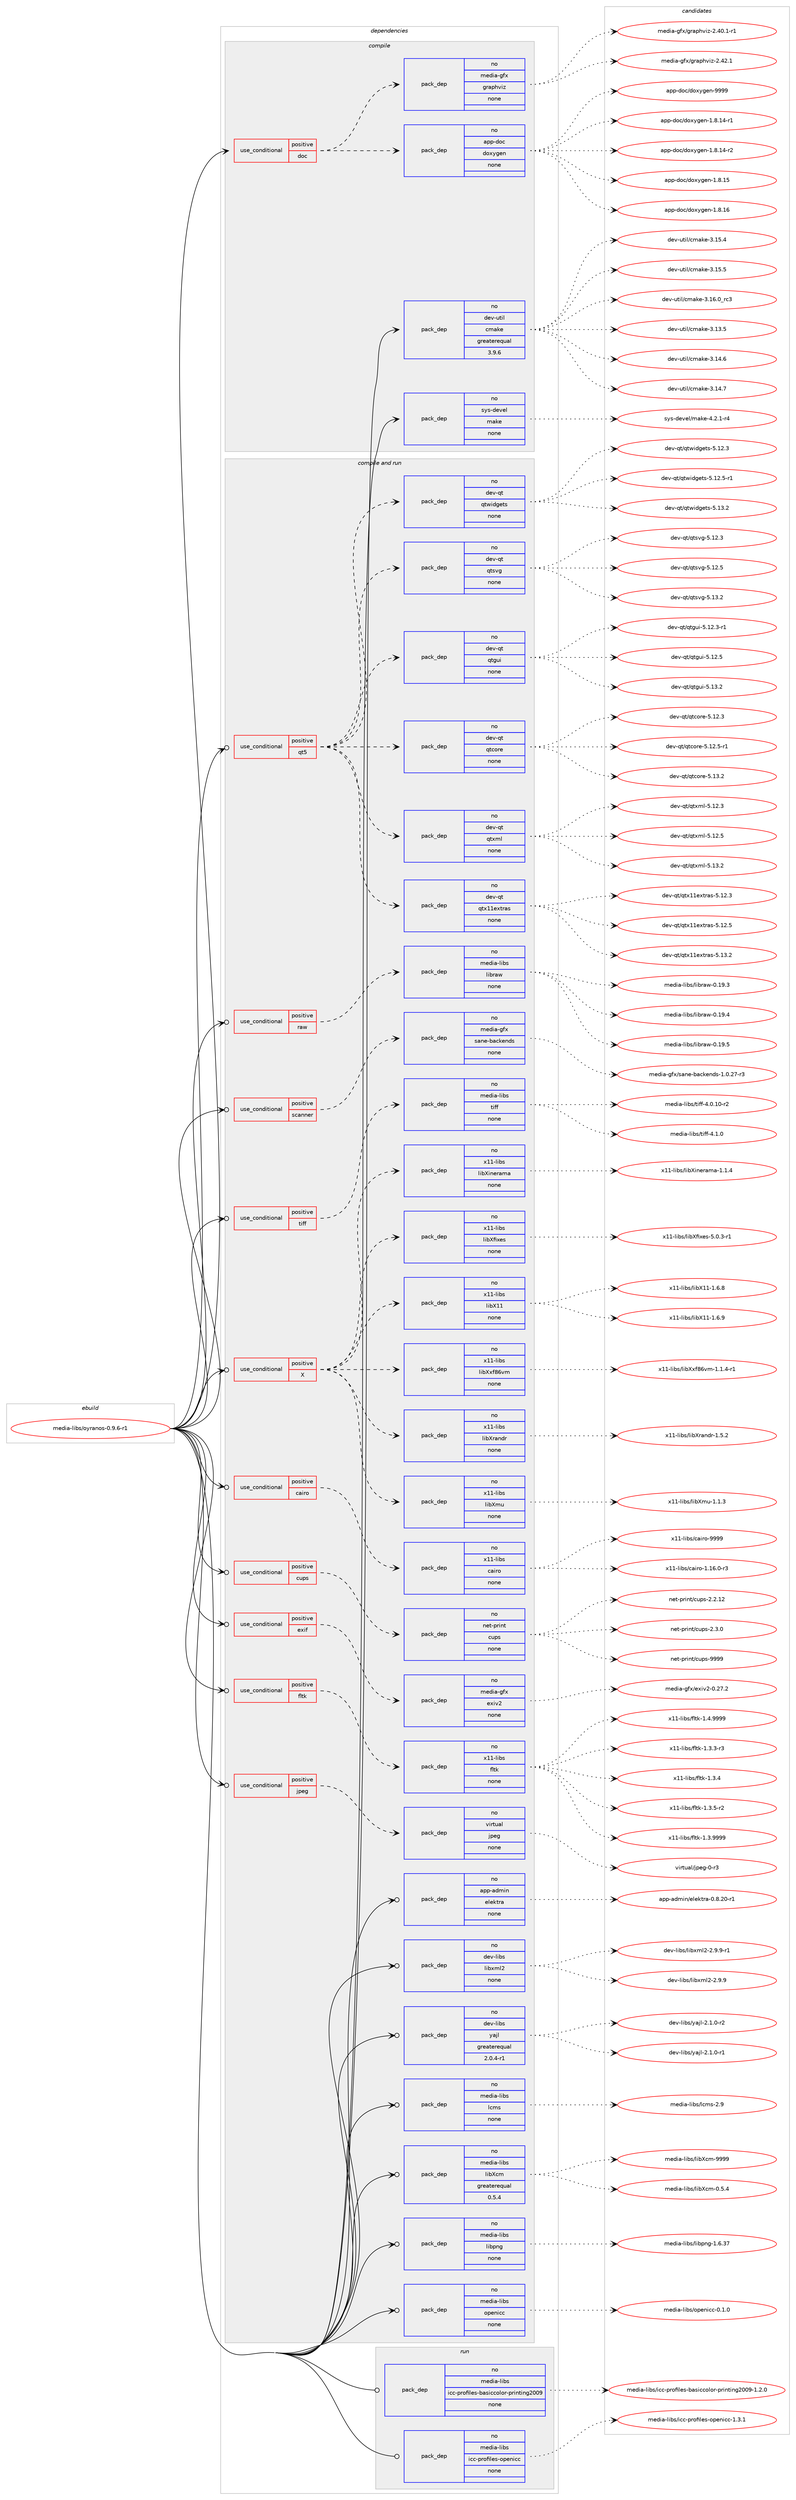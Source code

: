 digraph prolog {

# *************
# Graph options
# *************

newrank=true;
concentrate=true;
compound=true;
graph [rankdir=LR,fontname=Helvetica,fontsize=10,ranksep=1.5];#, ranksep=2.5, nodesep=0.2];
edge  [arrowhead=vee];
node  [fontname=Helvetica,fontsize=10];

# **********
# The ebuild
# **********

subgraph cluster_leftcol {
color=gray;
rank=same;
label=<<i>ebuild</i>>;
id [label="media-libs/oyranos-0.9.6-r1", color=red, width=4, href="../media-libs/oyranos-0.9.6-r1.svg"];
}

# ****************
# The dependencies
# ****************

subgraph cluster_midcol {
color=gray;
label=<<i>dependencies</i>>;
subgraph cluster_compile {
fillcolor="#eeeeee";
style=filled;
label=<<i>compile</i>>;
subgraph cond192557 {
dependency790979 [label=<<TABLE BORDER="0" CELLBORDER="1" CELLSPACING="0" CELLPADDING="4"><TR><TD ROWSPAN="3" CELLPADDING="10">use_conditional</TD></TR><TR><TD>positive</TD></TR><TR><TD>doc</TD></TR></TABLE>>, shape=none, color=red];
subgraph pack584606 {
dependency790980 [label=<<TABLE BORDER="0" CELLBORDER="1" CELLSPACING="0" CELLPADDING="4" WIDTH="220"><TR><TD ROWSPAN="6" CELLPADDING="30">pack_dep</TD></TR><TR><TD WIDTH="110">no</TD></TR><TR><TD>app-doc</TD></TR><TR><TD>doxygen</TD></TR><TR><TD>none</TD></TR><TR><TD></TD></TR></TABLE>>, shape=none, color=blue];
}
dependency790979:e -> dependency790980:w [weight=20,style="dashed",arrowhead="vee"];
subgraph pack584607 {
dependency790981 [label=<<TABLE BORDER="0" CELLBORDER="1" CELLSPACING="0" CELLPADDING="4" WIDTH="220"><TR><TD ROWSPAN="6" CELLPADDING="30">pack_dep</TD></TR><TR><TD WIDTH="110">no</TD></TR><TR><TD>media-gfx</TD></TR><TR><TD>graphviz</TD></TR><TR><TD>none</TD></TR><TR><TD></TD></TR></TABLE>>, shape=none, color=blue];
}
dependency790979:e -> dependency790981:w [weight=20,style="dashed",arrowhead="vee"];
}
id:e -> dependency790979:w [weight=20,style="solid",arrowhead="vee"];
subgraph pack584608 {
dependency790982 [label=<<TABLE BORDER="0" CELLBORDER="1" CELLSPACING="0" CELLPADDING="4" WIDTH="220"><TR><TD ROWSPAN="6" CELLPADDING="30">pack_dep</TD></TR><TR><TD WIDTH="110">no</TD></TR><TR><TD>dev-util</TD></TR><TR><TD>cmake</TD></TR><TR><TD>greaterequal</TD></TR><TR><TD>3.9.6</TD></TR></TABLE>>, shape=none, color=blue];
}
id:e -> dependency790982:w [weight=20,style="solid",arrowhead="vee"];
subgraph pack584609 {
dependency790983 [label=<<TABLE BORDER="0" CELLBORDER="1" CELLSPACING="0" CELLPADDING="4" WIDTH="220"><TR><TD ROWSPAN="6" CELLPADDING="30">pack_dep</TD></TR><TR><TD WIDTH="110">no</TD></TR><TR><TD>sys-devel</TD></TR><TR><TD>make</TD></TR><TR><TD>none</TD></TR><TR><TD></TD></TR></TABLE>>, shape=none, color=blue];
}
id:e -> dependency790983:w [weight=20,style="solid",arrowhead="vee"];
}
subgraph cluster_compileandrun {
fillcolor="#eeeeee";
style=filled;
label=<<i>compile and run</i>>;
subgraph cond192558 {
dependency790984 [label=<<TABLE BORDER="0" CELLBORDER="1" CELLSPACING="0" CELLPADDING="4"><TR><TD ROWSPAN="3" CELLPADDING="10">use_conditional</TD></TR><TR><TD>positive</TD></TR><TR><TD>X</TD></TR></TABLE>>, shape=none, color=red];
subgraph pack584610 {
dependency790985 [label=<<TABLE BORDER="0" CELLBORDER="1" CELLSPACING="0" CELLPADDING="4" WIDTH="220"><TR><TD ROWSPAN="6" CELLPADDING="30">pack_dep</TD></TR><TR><TD WIDTH="110">no</TD></TR><TR><TD>x11-libs</TD></TR><TR><TD>libX11</TD></TR><TR><TD>none</TD></TR><TR><TD></TD></TR></TABLE>>, shape=none, color=blue];
}
dependency790984:e -> dependency790985:w [weight=20,style="dashed",arrowhead="vee"];
subgraph pack584611 {
dependency790986 [label=<<TABLE BORDER="0" CELLBORDER="1" CELLSPACING="0" CELLPADDING="4" WIDTH="220"><TR><TD ROWSPAN="6" CELLPADDING="30">pack_dep</TD></TR><TR><TD WIDTH="110">no</TD></TR><TR><TD>x11-libs</TD></TR><TR><TD>libXfixes</TD></TR><TR><TD>none</TD></TR><TR><TD></TD></TR></TABLE>>, shape=none, color=blue];
}
dependency790984:e -> dependency790986:w [weight=20,style="dashed",arrowhead="vee"];
subgraph pack584612 {
dependency790987 [label=<<TABLE BORDER="0" CELLBORDER="1" CELLSPACING="0" CELLPADDING="4" WIDTH="220"><TR><TD ROWSPAN="6" CELLPADDING="30">pack_dep</TD></TR><TR><TD WIDTH="110">no</TD></TR><TR><TD>x11-libs</TD></TR><TR><TD>libXinerama</TD></TR><TR><TD>none</TD></TR><TR><TD></TD></TR></TABLE>>, shape=none, color=blue];
}
dependency790984:e -> dependency790987:w [weight=20,style="dashed",arrowhead="vee"];
subgraph pack584613 {
dependency790988 [label=<<TABLE BORDER="0" CELLBORDER="1" CELLSPACING="0" CELLPADDING="4" WIDTH="220"><TR><TD ROWSPAN="6" CELLPADDING="30">pack_dep</TD></TR><TR><TD WIDTH="110">no</TD></TR><TR><TD>x11-libs</TD></TR><TR><TD>libXmu</TD></TR><TR><TD>none</TD></TR><TR><TD></TD></TR></TABLE>>, shape=none, color=blue];
}
dependency790984:e -> dependency790988:w [weight=20,style="dashed",arrowhead="vee"];
subgraph pack584614 {
dependency790989 [label=<<TABLE BORDER="0" CELLBORDER="1" CELLSPACING="0" CELLPADDING="4" WIDTH="220"><TR><TD ROWSPAN="6" CELLPADDING="30">pack_dep</TD></TR><TR><TD WIDTH="110">no</TD></TR><TR><TD>x11-libs</TD></TR><TR><TD>libXrandr</TD></TR><TR><TD>none</TD></TR><TR><TD></TD></TR></TABLE>>, shape=none, color=blue];
}
dependency790984:e -> dependency790989:w [weight=20,style="dashed",arrowhead="vee"];
subgraph pack584615 {
dependency790990 [label=<<TABLE BORDER="0" CELLBORDER="1" CELLSPACING="0" CELLPADDING="4" WIDTH="220"><TR><TD ROWSPAN="6" CELLPADDING="30">pack_dep</TD></TR><TR><TD WIDTH="110">no</TD></TR><TR><TD>x11-libs</TD></TR><TR><TD>libXxf86vm</TD></TR><TR><TD>none</TD></TR><TR><TD></TD></TR></TABLE>>, shape=none, color=blue];
}
dependency790984:e -> dependency790990:w [weight=20,style="dashed",arrowhead="vee"];
}
id:e -> dependency790984:w [weight=20,style="solid",arrowhead="odotvee"];
subgraph cond192559 {
dependency790991 [label=<<TABLE BORDER="0" CELLBORDER="1" CELLSPACING="0" CELLPADDING="4"><TR><TD ROWSPAN="3" CELLPADDING="10">use_conditional</TD></TR><TR><TD>positive</TD></TR><TR><TD>cairo</TD></TR></TABLE>>, shape=none, color=red];
subgraph pack584616 {
dependency790992 [label=<<TABLE BORDER="0" CELLBORDER="1" CELLSPACING="0" CELLPADDING="4" WIDTH="220"><TR><TD ROWSPAN="6" CELLPADDING="30">pack_dep</TD></TR><TR><TD WIDTH="110">no</TD></TR><TR><TD>x11-libs</TD></TR><TR><TD>cairo</TD></TR><TR><TD>none</TD></TR><TR><TD></TD></TR></TABLE>>, shape=none, color=blue];
}
dependency790991:e -> dependency790992:w [weight=20,style="dashed",arrowhead="vee"];
}
id:e -> dependency790991:w [weight=20,style="solid",arrowhead="odotvee"];
subgraph cond192560 {
dependency790993 [label=<<TABLE BORDER="0" CELLBORDER="1" CELLSPACING="0" CELLPADDING="4"><TR><TD ROWSPAN="3" CELLPADDING="10">use_conditional</TD></TR><TR><TD>positive</TD></TR><TR><TD>cups</TD></TR></TABLE>>, shape=none, color=red];
subgraph pack584617 {
dependency790994 [label=<<TABLE BORDER="0" CELLBORDER="1" CELLSPACING="0" CELLPADDING="4" WIDTH="220"><TR><TD ROWSPAN="6" CELLPADDING="30">pack_dep</TD></TR><TR><TD WIDTH="110">no</TD></TR><TR><TD>net-print</TD></TR><TR><TD>cups</TD></TR><TR><TD>none</TD></TR><TR><TD></TD></TR></TABLE>>, shape=none, color=blue];
}
dependency790993:e -> dependency790994:w [weight=20,style="dashed",arrowhead="vee"];
}
id:e -> dependency790993:w [weight=20,style="solid",arrowhead="odotvee"];
subgraph cond192561 {
dependency790995 [label=<<TABLE BORDER="0" CELLBORDER="1" CELLSPACING="0" CELLPADDING="4"><TR><TD ROWSPAN="3" CELLPADDING="10">use_conditional</TD></TR><TR><TD>positive</TD></TR><TR><TD>exif</TD></TR></TABLE>>, shape=none, color=red];
subgraph pack584618 {
dependency790996 [label=<<TABLE BORDER="0" CELLBORDER="1" CELLSPACING="0" CELLPADDING="4" WIDTH="220"><TR><TD ROWSPAN="6" CELLPADDING="30">pack_dep</TD></TR><TR><TD WIDTH="110">no</TD></TR><TR><TD>media-gfx</TD></TR><TR><TD>exiv2</TD></TR><TR><TD>none</TD></TR><TR><TD></TD></TR></TABLE>>, shape=none, color=blue];
}
dependency790995:e -> dependency790996:w [weight=20,style="dashed",arrowhead="vee"];
}
id:e -> dependency790995:w [weight=20,style="solid",arrowhead="odotvee"];
subgraph cond192562 {
dependency790997 [label=<<TABLE BORDER="0" CELLBORDER="1" CELLSPACING="0" CELLPADDING="4"><TR><TD ROWSPAN="3" CELLPADDING="10">use_conditional</TD></TR><TR><TD>positive</TD></TR><TR><TD>fltk</TD></TR></TABLE>>, shape=none, color=red];
subgraph pack584619 {
dependency790998 [label=<<TABLE BORDER="0" CELLBORDER="1" CELLSPACING="0" CELLPADDING="4" WIDTH="220"><TR><TD ROWSPAN="6" CELLPADDING="30">pack_dep</TD></TR><TR><TD WIDTH="110">no</TD></TR><TR><TD>x11-libs</TD></TR><TR><TD>fltk</TD></TR><TR><TD>none</TD></TR><TR><TD></TD></TR></TABLE>>, shape=none, color=blue];
}
dependency790997:e -> dependency790998:w [weight=20,style="dashed",arrowhead="vee"];
}
id:e -> dependency790997:w [weight=20,style="solid",arrowhead="odotvee"];
subgraph cond192563 {
dependency790999 [label=<<TABLE BORDER="0" CELLBORDER="1" CELLSPACING="0" CELLPADDING="4"><TR><TD ROWSPAN="3" CELLPADDING="10">use_conditional</TD></TR><TR><TD>positive</TD></TR><TR><TD>jpeg</TD></TR></TABLE>>, shape=none, color=red];
subgraph pack584620 {
dependency791000 [label=<<TABLE BORDER="0" CELLBORDER="1" CELLSPACING="0" CELLPADDING="4" WIDTH="220"><TR><TD ROWSPAN="6" CELLPADDING="30">pack_dep</TD></TR><TR><TD WIDTH="110">no</TD></TR><TR><TD>virtual</TD></TR><TR><TD>jpeg</TD></TR><TR><TD>none</TD></TR><TR><TD></TD></TR></TABLE>>, shape=none, color=blue];
}
dependency790999:e -> dependency791000:w [weight=20,style="dashed",arrowhead="vee"];
}
id:e -> dependency790999:w [weight=20,style="solid",arrowhead="odotvee"];
subgraph cond192564 {
dependency791001 [label=<<TABLE BORDER="0" CELLBORDER="1" CELLSPACING="0" CELLPADDING="4"><TR><TD ROWSPAN="3" CELLPADDING="10">use_conditional</TD></TR><TR><TD>positive</TD></TR><TR><TD>qt5</TD></TR></TABLE>>, shape=none, color=red];
subgraph pack584621 {
dependency791002 [label=<<TABLE BORDER="0" CELLBORDER="1" CELLSPACING="0" CELLPADDING="4" WIDTH="220"><TR><TD ROWSPAN="6" CELLPADDING="30">pack_dep</TD></TR><TR><TD WIDTH="110">no</TD></TR><TR><TD>dev-qt</TD></TR><TR><TD>qtcore</TD></TR><TR><TD>none</TD></TR><TR><TD></TD></TR></TABLE>>, shape=none, color=blue];
}
dependency791001:e -> dependency791002:w [weight=20,style="dashed",arrowhead="vee"];
subgraph pack584622 {
dependency791003 [label=<<TABLE BORDER="0" CELLBORDER="1" CELLSPACING="0" CELLPADDING="4" WIDTH="220"><TR><TD ROWSPAN="6" CELLPADDING="30">pack_dep</TD></TR><TR><TD WIDTH="110">no</TD></TR><TR><TD>dev-qt</TD></TR><TR><TD>qtgui</TD></TR><TR><TD>none</TD></TR><TR><TD></TD></TR></TABLE>>, shape=none, color=blue];
}
dependency791001:e -> dependency791003:w [weight=20,style="dashed",arrowhead="vee"];
subgraph pack584623 {
dependency791004 [label=<<TABLE BORDER="0" CELLBORDER="1" CELLSPACING="0" CELLPADDING="4" WIDTH="220"><TR><TD ROWSPAN="6" CELLPADDING="30">pack_dep</TD></TR><TR><TD WIDTH="110">no</TD></TR><TR><TD>dev-qt</TD></TR><TR><TD>qtsvg</TD></TR><TR><TD>none</TD></TR><TR><TD></TD></TR></TABLE>>, shape=none, color=blue];
}
dependency791001:e -> dependency791004:w [weight=20,style="dashed",arrowhead="vee"];
subgraph pack584624 {
dependency791005 [label=<<TABLE BORDER="0" CELLBORDER="1" CELLSPACING="0" CELLPADDING="4" WIDTH="220"><TR><TD ROWSPAN="6" CELLPADDING="30">pack_dep</TD></TR><TR><TD WIDTH="110">no</TD></TR><TR><TD>dev-qt</TD></TR><TR><TD>qtwidgets</TD></TR><TR><TD>none</TD></TR><TR><TD></TD></TR></TABLE>>, shape=none, color=blue];
}
dependency791001:e -> dependency791005:w [weight=20,style="dashed",arrowhead="vee"];
subgraph pack584625 {
dependency791006 [label=<<TABLE BORDER="0" CELLBORDER="1" CELLSPACING="0" CELLPADDING="4" WIDTH="220"><TR><TD ROWSPAN="6" CELLPADDING="30">pack_dep</TD></TR><TR><TD WIDTH="110">no</TD></TR><TR><TD>dev-qt</TD></TR><TR><TD>qtx11extras</TD></TR><TR><TD>none</TD></TR><TR><TD></TD></TR></TABLE>>, shape=none, color=blue];
}
dependency791001:e -> dependency791006:w [weight=20,style="dashed",arrowhead="vee"];
subgraph pack584626 {
dependency791007 [label=<<TABLE BORDER="0" CELLBORDER="1" CELLSPACING="0" CELLPADDING="4" WIDTH="220"><TR><TD ROWSPAN="6" CELLPADDING="30">pack_dep</TD></TR><TR><TD WIDTH="110">no</TD></TR><TR><TD>dev-qt</TD></TR><TR><TD>qtxml</TD></TR><TR><TD>none</TD></TR><TR><TD></TD></TR></TABLE>>, shape=none, color=blue];
}
dependency791001:e -> dependency791007:w [weight=20,style="dashed",arrowhead="vee"];
}
id:e -> dependency791001:w [weight=20,style="solid",arrowhead="odotvee"];
subgraph cond192565 {
dependency791008 [label=<<TABLE BORDER="0" CELLBORDER="1" CELLSPACING="0" CELLPADDING="4"><TR><TD ROWSPAN="3" CELLPADDING="10">use_conditional</TD></TR><TR><TD>positive</TD></TR><TR><TD>raw</TD></TR></TABLE>>, shape=none, color=red];
subgraph pack584627 {
dependency791009 [label=<<TABLE BORDER="0" CELLBORDER="1" CELLSPACING="0" CELLPADDING="4" WIDTH="220"><TR><TD ROWSPAN="6" CELLPADDING="30">pack_dep</TD></TR><TR><TD WIDTH="110">no</TD></TR><TR><TD>media-libs</TD></TR><TR><TD>libraw</TD></TR><TR><TD>none</TD></TR><TR><TD></TD></TR></TABLE>>, shape=none, color=blue];
}
dependency791008:e -> dependency791009:w [weight=20,style="dashed",arrowhead="vee"];
}
id:e -> dependency791008:w [weight=20,style="solid",arrowhead="odotvee"];
subgraph cond192566 {
dependency791010 [label=<<TABLE BORDER="0" CELLBORDER="1" CELLSPACING="0" CELLPADDING="4"><TR><TD ROWSPAN="3" CELLPADDING="10">use_conditional</TD></TR><TR><TD>positive</TD></TR><TR><TD>scanner</TD></TR></TABLE>>, shape=none, color=red];
subgraph pack584628 {
dependency791011 [label=<<TABLE BORDER="0" CELLBORDER="1" CELLSPACING="0" CELLPADDING="4" WIDTH="220"><TR><TD ROWSPAN="6" CELLPADDING="30">pack_dep</TD></TR><TR><TD WIDTH="110">no</TD></TR><TR><TD>media-gfx</TD></TR><TR><TD>sane-backends</TD></TR><TR><TD>none</TD></TR><TR><TD></TD></TR></TABLE>>, shape=none, color=blue];
}
dependency791010:e -> dependency791011:w [weight=20,style="dashed",arrowhead="vee"];
}
id:e -> dependency791010:w [weight=20,style="solid",arrowhead="odotvee"];
subgraph cond192567 {
dependency791012 [label=<<TABLE BORDER="0" CELLBORDER="1" CELLSPACING="0" CELLPADDING="4"><TR><TD ROWSPAN="3" CELLPADDING="10">use_conditional</TD></TR><TR><TD>positive</TD></TR><TR><TD>tiff</TD></TR></TABLE>>, shape=none, color=red];
subgraph pack584629 {
dependency791013 [label=<<TABLE BORDER="0" CELLBORDER="1" CELLSPACING="0" CELLPADDING="4" WIDTH="220"><TR><TD ROWSPAN="6" CELLPADDING="30">pack_dep</TD></TR><TR><TD WIDTH="110">no</TD></TR><TR><TD>media-libs</TD></TR><TR><TD>tiff</TD></TR><TR><TD>none</TD></TR><TR><TD></TD></TR></TABLE>>, shape=none, color=blue];
}
dependency791012:e -> dependency791013:w [weight=20,style="dashed",arrowhead="vee"];
}
id:e -> dependency791012:w [weight=20,style="solid",arrowhead="odotvee"];
subgraph pack584630 {
dependency791014 [label=<<TABLE BORDER="0" CELLBORDER="1" CELLSPACING="0" CELLPADDING="4" WIDTH="220"><TR><TD ROWSPAN="6" CELLPADDING="30">pack_dep</TD></TR><TR><TD WIDTH="110">no</TD></TR><TR><TD>app-admin</TD></TR><TR><TD>elektra</TD></TR><TR><TD>none</TD></TR><TR><TD></TD></TR></TABLE>>, shape=none, color=blue];
}
id:e -> dependency791014:w [weight=20,style="solid",arrowhead="odotvee"];
subgraph pack584631 {
dependency791015 [label=<<TABLE BORDER="0" CELLBORDER="1" CELLSPACING="0" CELLPADDING="4" WIDTH="220"><TR><TD ROWSPAN="6" CELLPADDING="30">pack_dep</TD></TR><TR><TD WIDTH="110">no</TD></TR><TR><TD>dev-libs</TD></TR><TR><TD>libxml2</TD></TR><TR><TD>none</TD></TR><TR><TD></TD></TR></TABLE>>, shape=none, color=blue];
}
id:e -> dependency791015:w [weight=20,style="solid",arrowhead="odotvee"];
subgraph pack584632 {
dependency791016 [label=<<TABLE BORDER="0" CELLBORDER="1" CELLSPACING="0" CELLPADDING="4" WIDTH="220"><TR><TD ROWSPAN="6" CELLPADDING="30">pack_dep</TD></TR><TR><TD WIDTH="110">no</TD></TR><TR><TD>dev-libs</TD></TR><TR><TD>yajl</TD></TR><TR><TD>greaterequal</TD></TR><TR><TD>2.0.4-r1</TD></TR></TABLE>>, shape=none, color=blue];
}
id:e -> dependency791016:w [weight=20,style="solid",arrowhead="odotvee"];
subgraph pack584633 {
dependency791017 [label=<<TABLE BORDER="0" CELLBORDER="1" CELLSPACING="0" CELLPADDING="4" WIDTH="220"><TR><TD ROWSPAN="6" CELLPADDING="30">pack_dep</TD></TR><TR><TD WIDTH="110">no</TD></TR><TR><TD>media-libs</TD></TR><TR><TD>lcms</TD></TR><TR><TD>none</TD></TR><TR><TD></TD></TR></TABLE>>, shape=none, color=blue];
}
id:e -> dependency791017:w [weight=20,style="solid",arrowhead="odotvee"];
subgraph pack584634 {
dependency791018 [label=<<TABLE BORDER="0" CELLBORDER="1" CELLSPACING="0" CELLPADDING="4" WIDTH="220"><TR><TD ROWSPAN="6" CELLPADDING="30">pack_dep</TD></TR><TR><TD WIDTH="110">no</TD></TR><TR><TD>media-libs</TD></TR><TR><TD>libXcm</TD></TR><TR><TD>greaterequal</TD></TR><TR><TD>0.5.4</TD></TR></TABLE>>, shape=none, color=blue];
}
id:e -> dependency791018:w [weight=20,style="solid",arrowhead="odotvee"];
subgraph pack584635 {
dependency791019 [label=<<TABLE BORDER="0" CELLBORDER="1" CELLSPACING="0" CELLPADDING="4" WIDTH="220"><TR><TD ROWSPAN="6" CELLPADDING="30">pack_dep</TD></TR><TR><TD WIDTH="110">no</TD></TR><TR><TD>media-libs</TD></TR><TR><TD>libpng</TD></TR><TR><TD>none</TD></TR><TR><TD></TD></TR></TABLE>>, shape=none, color=blue];
}
id:e -> dependency791019:w [weight=20,style="solid",arrowhead="odotvee"];
subgraph pack584636 {
dependency791020 [label=<<TABLE BORDER="0" CELLBORDER="1" CELLSPACING="0" CELLPADDING="4" WIDTH="220"><TR><TD ROWSPAN="6" CELLPADDING="30">pack_dep</TD></TR><TR><TD WIDTH="110">no</TD></TR><TR><TD>media-libs</TD></TR><TR><TD>openicc</TD></TR><TR><TD>none</TD></TR><TR><TD></TD></TR></TABLE>>, shape=none, color=blue];
}
id:e -> dependency791020:w [weight=20,style="solid",arrowhead="odotvee"];
}
subgraph cluster_run {
fillcolor="#eeeeee";
style=filled;
label=<<i>run</i>>;
subgraph pack584637 {
dependency791021 [label=<<TABLE BORDER="0" CELLBORDER="1" CELLSPACING="0" CELLPADDING="4" WIDTH="220"><TR><TD ROWSPAN="6" CELLPADDING="30">pack_dep</TD></TR><TR><TD WIDTH="110">no</TD></TR><TR><TD>media-libs</TD></TR><TR><TD>icc-profiles-basiccolor-printing2009</TD></TR><TR><TD>none</TD></TR><TR><TD></TD></TR></TABLE>>, shape=none, color=blue];
}
id:e -> dependency791021:w [weight=20,style="solid",arrowhead="odot"];
subgraph pack584638 {
dependency791022 [label=<<TABLE BORDER="0" CELLBORDER="1" CELLSPACING="0" CELLPADDING="4" WIDTH="220"><TR><TD ROWSPAN="6" CELLPADDING="30">pack_dep</TD></TR><TR><TD WIDTH="110">no</TD></TR><TR><TD>media-libs</TD></TR><TR><TD>icc-profiles-openicc</TD></TR><TR><TD>none</TD></TR><TR><TD></TD></TR></TABLE>>, shape=none, color=blue];
}
id:e -> dependency791022:w [weight=20,style="solid",arrowhead="odot"];
}
}

# **************
# The candidates
# **************

subgraph cluster_choices {
rank=same;
color=gray;
label=<<i>candidates</i>>;

subgraph choice584606 {
color=black;
nodesep=1;
choice97112112451001119947100111120121103101110454946564649524511449 [label="app-doc/doxygen-1.8.14-r1", color=red, width=4,href="../app-doc/doxygen-1.8.14-r1.svg"];
choice97112112451001119947100111120121103101110454946564649524511450 [label="app-doc/doxygen-1.8.14-r2", color=red, width=4,href="../app-doc/doxygen-1.8.14-r2.svg"];
choice9711211245100111994710011112012110310111045494656464953 [label="app-doc/doxygen-1.8.15", color=red, width=4,href="../app-doc/doxygen-1.8.15.svg"];
choice9711211245100111994710011112012110310111045494656464954 [label="app-doc/doxygen-1.8.16", color=red, width=4,href="../app-doc/doxygen-1.8.16.svg"];
choice971121124510011199471001111201211031011104557575757 [label="app-doc/doxygen-9999", color=red, width=4,href="../app-doc/doxygen-9999.svg"];
dependency790980:e -> choice97112112451001119947100111120121103101110454946564649524511449:w [style=dotted,weight="100"];
dependency790980:e -> choice97112112451001119947100111120121103101110454946564649524511450:w [style=dotted,weight="100"];
dependency790980:e -> choice9711211245100111994710011112012110310111045494656464953:w [style=dotted,weight="100"];
dependency790980:e -> choice9711211245100111994710011112012110310111045494656464954:w [style=dotted,weight="100"];
dependency790980:e -> choice971121124510011199471001111201211031011104557575757:w [style=dotted,weight="100"];
}
subgraph choice584607 {
color=black;
nodesep=1;
choice10910110010597451031021204710311497112104118105122455046524846494511449 [label="media-gfx/graphviz-2.40.1-r1", color=red, width=4,href="../media-gfx/graphviz-2.40.1-r1.svg"];
choice1091011001059745103102120471031149711210411810512245504652504649 [label="media-gfx/graphviz-2.42.1", color=red, width=4,href="../media-gfx/graphviz-2.42.1.svg"];
dependency790981:e -> choice10910110010597451031021204710311497112104118105122455046524846494511449:w [style=dotted,weight="100"];
dependency790981:e -> choice1091011001059745103102120471031149711210411810512245504652504649:w [style=dotted,weight="100"];
}
subgraph choice584608 {
color=black;
nodesep=1;
choice1001011184511711610510847991099710710145514649514653 [label="dev-util/cmake-3.13.5", color=red, width=4,href="../dev-util/cmake-3.13.5.svg"];
choice1001011184511711610510847991099710710145514649524654 [label="dev-util/cmake-3.14.6", color=red, width=4,href="../dev-util/cmake-3.14.6.svg"];
choice1001011184511711610510847991099710710145514649524655 [label="dev-util/cmake-3.14.7", color=red, width=4,href="../dev-util/cmake-3.14.7.svg"];
choice1001011184511711610510847991099710710145514649534652 [label="dev-util/cmake-3.15.4", color=red, width=4,href="../dev-util/cmake-3.15.4.svg"];
choice1001011184511711610510847991099710710145514649534653 [label="dev-util/cmake-3.15.5", color=red, width=4,href="../dev-util/cmake-3.15.5.svg"];
choice1001011184511711610510847991099710710145514649544648951149951 [label="dev-util/cmake-3.16.0_rc3", color=red, width=4,href="../dev-util/cmake-3.16.0_rc3.svg"];
dependency790982:e -> choice1001011184511711610510847991099710710145514649514653:w [style=dotted,weight="100"];
dependency790982:e -> choice1001011184511711610510847991099710710145514649524654:w [style=dotted,weight="100"];
dependency790982:e -> choice1001011184511711610510847991099710710145514649524655:w [style=dotted,weight="100"];
dependency790982:e -> choice1001011184511711610510847991099710710145514649534652:w [style=dotted,weight="100"];
dependency790982:e -> choice1001011184511711610510847991099710710145514649534653:w [style=dotted,weight="100"];
dependency790982:e -> choice1001011184511711610510847991099710710145514649544648951149951:w [style=dotted,weight="100"];
}
subgraph choice584609 {
color=black;
nodesep=1;
choice1151211154510010111810110847109971071014552465046494511452 [label="sys-devel/make-4.2.1-r4", color=red, width=4,href="../sys-devel/make-4.2.1-r4.svg"];
dependency790983:e -> choice1151211154510010111810110847109971071014552465046494511452:w [style=dotted,weight="100"];
}
subgraph choice584610 {
color=black;
nodesep=1;
choice120494945108105981154710810598884949454946544656 [label="x11-libs/libX11-1.6.8", color=red, width=4,href="../x11-libs/libX11-1.6.8.svg"];
choice120494945108105981154710810598884949454946544657 [label="x11-libs/libX11-1.6.9", color=red, width=4,href="../x11-libs/libX11-1.6.9.svg"];
dependency790985:e -> choice120494945108105981154710810598884949454946544656:w [style=dotted,weight="100"];
dependency790985:e -> choice120494945108105981154710810598884949454946544657:w [style=dotted,weight="100"];
}
subgraph choice584611 {
color=black;
nodesep=1;
choice120494945108105981154710810598881021051201011154553464846514511449 [label="x11-libs/libXfixes-5.0.3-r1", color=red, width=4,href="../x11-libs/libXfixes-5.0.3-r1.svg"];
dependency790986:e -> choice120494945108105981154710810598881021051201011154553464846514511449:w [style=dotted,weight="100"];
}
subgraph choice584612 {
color=black;
nodesep=1;
choice120494945108105981154710810598881051101011149710997454946494652 [label="x11-libs/libXinerama-1.1.4", color=red, width=4,href="../x11-libs/libXinerama-1.1.4.svg"];
dependency790987:e -> choice120494945108105981154710810598881051101011149710997454946494652:w [style=dotted,weight="100"];
}
subgraph choice584613 {
color=black;
nodesep=1;
choice12049494510810598115471081059888109117454946494651 [label="x11-libs/libXmu-1.1.3", color=red, width=4,href="../x11-libs/libXmu-1.1.3.svg"];
dependency790988:e -> choice12049494510810598115471081059888109117454946494651:w [style=dotted,weight="100"];
}
subgraph choice584614 {
color=black;
nodesep=1;
choice1204949451081059811547108105988811497110100114454946534650 [label="x11-libs/libXrandr-1.5.2", color=red, width=4,href="../x11-libs/libXrandr-1.5.2.svg"];
dependency790989:e -> choice1204949451081059811547108105988811497110100114454946534650:w [style=dotted,weight="100"];
}
subgraph choice584615 {
color=black;
nodesep=1;
choice1204949451081059811547108105988812010256541181094549464946524511449 [label="x11-libs/libXxf86vm-1.1.4-r1", color=red, width=4,href="../x11-libs/libXxf86vm-1.1.4-r1.svg"];
dependency790990:e -> choice1204949451081059811547108105988812010256541181094549464946524511449:w [style=dotted,weight="100"];
}
subgraph choice584616 {
color=black;
nodesep=1;
choice12049494510810598115479997105114111454946495446484511451 [label="x11-libs/cairo-1.16.0-r3", color=red, width=4,href="../x11-libs/cairo-1.16.0-r3.svg"];
choice120494945108105981154799971051141114557575757 [label="x11-libs/cairo-9999", color=red, width=4,href="../x11-libs/cairo-9999.svg"];
dependency790992:e -> choice12049494510810598115479997105114111454946495446484511451:w [style=dotted,weight="100"];
dependency790992:e -> choice120494945108105981154799971051141114557575757:w [style=dotted,weight="100"];
}
subgraph choice584617 {
color=black;
nodesep=1;
choice11010111645112114105110116479911711211545504650464950 [label="net-print/cups-2.2.12", color=red, width=4,href="../net-print/cups-2.2.12.svg"];
choice110101116451121141051101164799117112115455046514648 [label="net-print/cups-2.3.0", color=red, width=4,href="../net-print/cups-2.3.0.svg"];
choice1101011164511211410511011647991171121154557575757 [label="net-print/cups-9999", color=red, width=4,href="../net-print/cups-9999.svg"];
dependency790994:e -> choice11010111645112114105110116479911711211545504650464950:w [style=dotted,weight="100"];
dependency790994:e -> choice110101116451121141051101164799117112115455046514648:w [style=dotted,weight="100"];
dependency790994:e -> choice1101011164511211410511011647991171121154557575757:w [style=dotted,weight="100"];
}
subgraph choice584618 {
color=black;
nodesep=1;
choice1091011001059745103102120471011201051185045484650554650 [label="media-gfx/exiv2-0.27.2", color=red, width=4,href="../media-gfx/exiv2-0.27.2.svg"];
dependency790996:e -> choice1091011001059745103102120471011201051185045484650554650:w [style=dotted,weight="100"];
}
subgraph choice584619 {
color=black;
nodesep=1;
choice12049494510810598115471021081161074549465146514511451 [label="x11-libs/fltk-1.3.3-r3", color=red, width=4,href="../x11-libs/fltk-1.3.3-r3.svg"];
choice1204949451081059811547102108116107454946514652 [label="x11-libs/fltk-1.3.4", color=red, width=4,href="../x11-libs/fltk-1.3.4.svg"];
choice12049494510810598115471021081161074549465146534511450 [label="x11-libs/fltk-1.3.5-r2", color=red, width=4,href="../x11-libs/fltk-1.3.5-r2.svg"];
choice1204949451081059811547102108116107454946514657575757 [label="x11-libs/fltk-1.3.9999", color=red, width=4,href="../x11-libs/fltk-1.3.9999.svg"];
choice1204949451081059811547102108116107454946524657575757 [label="x11-libs/fltk-1.4.9999", color=red, width=4,href="../x11-libs/fltk-1.4.9999.svg"];
dependency790998:e -> choice12049494510810598115471021081161074549465146514511451:w [style=dotted,weight="100"];
dependency790998:e -> choice1204949451081059811547102108116107454946514652:w [style=dotted,weight="100"];
dependency790998:e -> choice12049494510810598115471021081161074549465146534511450:w [style=dotted,weight="100"];
dependency790998:e -> choice1204949451081059811547102108116107454946514657575757:w [style=dotted,weight="100"];
dependency790998:e -> choice1204949451081059811547102108116107454946524657575757:w [style=dotted,weight="100"];
}
subgraph choice584620 {
color=black;
nodesep=1;
choice118105114116117971084710611210110345484511451 [label="virtual/jpeg-0-r3", color=red, width=4,href="../virtual/jpeg-0-r3.svg"];
dependency791000:e -> choice118105114116117971084710611210110345484511451:w [style=dotted,weight="100"];
}
subgraph choice584621 {
color=black;
nodesep=1;
choice10010111845113116471131169911111410145534649504651 [label="dev-qt/qtcore-5.12.3", color=red, width=4,href="../dev-qt/qtcore-5.12.3.svg"];
choice100101118451131164711311699111114101455346495046534511449 [label="dev-qt/qtcore-5.12.5-r1", color=red, width=4,href="../dev-qt/qtcore-5.12.5-r1.svg"];
choice10010111845113116471131169911111410145534649514650 [label="dev-qt/qtcore-5.13.2", color=red, width=4,href="../dev-qt/qtcore-5.13.2.svg"];
dependency791002:e -> choice10010111845113116471131169911111410145534649504651:w [style=dotted,weight="100"];
dependency791002:e -> choice100101118451131164711311699111114101455346495046534511449:w [style=dotted,weight="100"];
dependency791002:e -> choice10010111845113116471131169911111410145534649514650:w [style=dotted,weight="100"];
}
subgraph choice584622 {
color=black;
nodesep=1;
choice1001011184511311647113116103117105455346495046514511449 [label="dev-qt/qtgui-5.12.3-r1", color=red, width=4,href="../dev-qt/qtgui-5.12.3-r1.svg"];
choice100101118451131164711311610311710545534649504653 [label="dev-qt/qtgui-5.12.5", color=red, width=4,href="../dev-qt/qtgui-5.12.5.svg"];
choice100101118451131164711311610311710545534649514650 [label="dev-qt/qtgui-5.13.2", color=red, width=4,href="../dev-qt/qtgui-5.13.2.svg"];
dependency791003:e -> choice1001011184511311647113116103117105455346495046514511449:w [style=dotted,weight="100"];
dependency791003:e -> choice100101118451131164711311610311710545534649504653:w [style=dotted,weight="100"];
dependency791003:e -> choice100101118451131164711311610311710545534649514650:w [style=dotted,weight="100"];
}
subgraph choice584623 {
color=black;
nodesep=1;
choice100101118451131164711311611511810345534649504651 [label="dev-qt/qtsvg-5.12.3", color=red, width=4,href="../dev-qt/qtsvg-5.12.3.svg"];
choice100101118451131164711311611511810345534649504653 [label="dev-qt/qtsvg-5.12.5", color=red, width=4,href="../dev-qt/qtsvg-5.12.5.svg"];
choice100101118451131164711311611511810345534649514650 [label="dev-qt/qtsvg-5.13.2", color=red, width=4,href="../dev-qt/qtsvg-5.13.2.svg"];
dependency791004:e -> choice100101118451131164711311611511810345534649504651:w [style=dotted,weight="100"];
dependency791004:e -> choice100101118451131164711311611511810345534649504653:w [style=dotted,weight="100"];
dependency791004:e -> choice100101118451131164711311611511810345534649514650:w [style=dotted,weight="100"];
}
subgraph choice584624 {
color=black;
nodesep=1;
choice100101118451131164711311611910510010310111611545534649504651 [label="dev-qt/qtwidgets-5.12.3", color=red, width=4,href="../dev-qt/qtwidgets-5.12.3.svg"];
choice1001011184511311647113116119105100103101116115455346495046534511449 [label="dev-qt/qtwidgets-5.12.5-r1", color=red, width=4,href="../dev-qt/qtwidgets-5.12.5-r1.svg"];
choice100101118451131164711311611910510010310111611545534649514650 [label="dev-qt/qtwidgets-5.13.2", color=red, width=4,href="../dev-qt/qtwidgets-5.13.2.svg"];
dependency791005:e -> choice100101118451131164711311611910510010310111611545534649504651:w [style=dotted,weight="100"];
dependency791005:e -> choice1001011184511311647113116119105100103101116115455346495046534511449:w [style=dotted,weight="100"];
dependency791005:e -> choice100101118451131164711311611910510010310111611545534649514650:w [style=dotted,weight="100"];
}
subgraph choice584625 {
color=black;
nodesep=1;
choice100101118451131164711311612049491011201161149711545534649504651 [label="dev-qt/qtx11extras-5.12.3", color=red, width=4,href="../dev-qt/qtx11extras-5.12.3.svg"];
choice100101118451131164711311612049491011201161149711545534649504653 [label="dev-qt/qtx11extras-5.12.5", color=red, width=4,href="../dev-qt/qtx11extras-5.12.5.svg"];
choice100101118451131164711311612049491011201161149711545534649514650 [label="dev-qt/qtx11extras-5.13.2", color=red, width=4,href="../dev-qt/qtx11extras-5.13.2.svg"];
dependency791006:e -> choice100101118451131164711311612049491011201161149711545534649504651:w [style=dotted,weight="100"];
dependency791006:e -> choice100101118451131164711311612049491011201161149711545534649504653:w [style=dotted,weight="100"];
dependency791006:e -> choice100101118451131164711311612049491011201161149711545534649514650:w [style=dotted,weight="100"];
}
subgraph choice584626 {
color=black;
nodesep=1;
choice100101118451131164711311612010910845534649504651 [label="dev-qt/qtxml-5.12.3", color=red, width=4,href="../dev-qt/qtxml-5.12.3.svg"];
choice100101118451131164711311612010910845534649504653 [label="dev-qt/qtxml-5.12.5", color=red, width=4,href="../dev-qt/qtxml-5.12.5.svg"];
choice100101118451131164711311612010910845534649514650 [label="dev-qt/qtxml-5.13.2", color=red, width=4,href="../dev-qt/qtxml-5.13.2.svg"];
dependency791007:e -> choice100101118451131164711311612010910845534649504651:w [style=dotted,weight="100"];
dependency791007:e -> choice100101118451131164711311612010910845534649504653:w [style=dotted,weight="100"];
dependency791007:e -> choice100101118451131164711311612010910845534649514650:w [style=dotted,weight="100"];
}
subgraph choice584627 {
color=black;
nodesep=1;
choice10910110010597451081059811547108105981149711945484649574651 [label="media-libs/libraw-0.19.3", color=red, width=4,href="../media-libs/libraw-0.19.3.svg"];
choice10910110010597451081059811547108105981149711945484649574652 [label="media-libs/libraw-0.19.4", color=red, width=4,href="../media-libs/libraw-0.19.4.svg"];
choice10910110010597451081059811547108105981149711945484649574653 [label="media-libs/libraw-0.19.5", color=red, width=4,href="../media-libs/libraw-0.19.5.svg"];
dependency791009:e -> choice10910110010597451081059811547108105981149711945484649574651:w [style=dotted,weight="100"];
dependency791009:e -> choice10910110010597451081059811547108105981149711945484649574652:w [style=dotted,weight="100"];
dependency791009:e -> choice10910110010597451081059811547108105981149711945484649574653:w [style=dotted,weight="100"];
}
subgraph choice584628 {
color=black;
nodesep=1;
choice1091011001059745103102120471159711010145989799107101110100115454946484650554511451 [label="media-gfx/sane-backends-1.0.27-r3", color=red, width=4,href="../media-gfx/sane-backends-1.0.27-r3.svg"];
dependency791011:e -> choice1091011001059745103102120471159711010145989799107101110100115454946484650554511451:w [style=dotted,weight="100"];
}
subgraph choice584629 {
color=black;
nodesep=1;
choice10910110010597451081059811547116105102102455246484649484511450 [label="media-libs/tiff-4.0.10-r2", color=red, width=4,href="../media-libs/tiff-4.0.10-r2.svg"];
choice10910110010597451081059811547116105102102455246494648 [label="media-libs/tiff-4.1.0", color=red, width=4,href="../media-libs/tiff-4.1.0.svg"];
dependency791013:e -> choice10910110010597451081059811547116105102102455246484649484511450:w [style=dotted,weight="100"];
dependency791013:e -> choice10910110010597451081059811547116105102102455246494648:w [style=dotted,weight="100"];
}
subgraph choice584630 {
color=black;
nodesep=1;
choice9711211245971001091051104710110810110711611497454846564650484511449 [label="app-admin/elektra-0.8.20-r1", color=red, width=4,href="../app-admin/elektra-0.8.20-r1.svg"];
dependency791014:e -> choice9711211245971001091051104710110810110711611497454846564650484511449:w [style=dotted,weight="100"];
}
subgraph choice584631 {
color=black;
nodesep=1;
choice1001011184510810598115471081059812010910850455046574657 [label="dev-libs/libxml2-2.9.9", color=red, width=4,href="../dev-libs/libxml2-2.9.9.svg"];
choice10010111845108105981154710810598120109108504550465746574511449 [label="dev-libs/libxml2-2.9.9-r1", color=red, width=4,href="../dev-libs/libxml2-2.9.9-r1.svg"];
dependency791015:e -> choice1001011184510810598115471081059812010910850455046574657:w [style=dotted,weight="100"];
dependency791015:e -> choice10010111845108105981154710810598120109108504550465746574511449:w [style=dotted,weight="100"];
}
subgraph choice584632 {
color=black;
nodesep=1;
choice100101118451081059811547121971061084550464946484511449 [label="dev-libs/yajl-2.1.0-r1", color=red, width=4,href="../dev-libs/yajl-2.1.0-r1.svg"];
choice100101118451081059811547121971061084550464946484511450 [label="dev-libs/yajl-2.1.0-r2", color=red, width=4,href="../dev-libs/yajl-2.1.0-r2.svg"];
dependency791016:e -> choice100101118451081059811547121971061084550464946484511449:w [style=dotted,weight="100"];
dependency791016:e -> choice100101118451081059811547121971061084550464946484511450:w [style=dotted,weight="100"];
}
subgraph choice584633 {
color=black;
nodesep=1;
choice109101100105974510810598115471089910911545504657 [label="media-libs/lcms-2.9", color=red, width=4,href="../media-libs/lcms-2.9.svg"];
dependency791017:e -> choice109101100105974510810598115471089910911545504657:w [style=dotted,weight="100"];
}
subgraph choice584634 {
color=black;
nodesep=1;
choice10910110010597451081059811547108105988899109454846534652 [label="media-libs/libXcm-0.5.4", color=red, width=4,href="../media-libs/libXcm-0.5.4.svg"];
choice109101100105974510810598115471081059888991094557575757 [label="media-libs/libXcm-9999", color=red, width=4,href="../media-libs/libXcm-9999.svg"];
dependency791018:e -> choice10910110010597451081059811547108105988899109454846534652:w [style=dotted,weight="100"];
dependency791018:e -> choice109101100105974510810598115471081059888991094557575757:w [style=dotted,weight="100"];
}
subgraph choice584635 {
color=black;
nodesep=1;
choice109101100105974510810598115471081059811211010345494654465155 [label="media-libs/libpng-1.6.37", color=red, width=4,href="../media-libs/libpng-1.6.37.svg"];
dependency791019:e -> choice109101100105974510810598115471081059811211010345494654465155:w [style=dotted,weight="100"];
}
subgraph choice584636 {
color=black;
nodesep=1;
choice109101100105974510810598115471111121011101059999454846494648 [label="media-libs/openicc-0.1.0", color=red, width=4,href="../media-libs/openicc-0.1.0.svg"];
dependency791020:e -> choice109101100105974510810598115471111121011101059999454846494648:w [style=dotted,weight="100"];
}
subgraph choice584637 {
color=black;
nodesep=1;
choice1091011001059745108105981154710599994511211411110210510810111545989711510599991111081111144511211410511011610511010350484857454946504648 [label="media-libs/icc-profiles-basiccolor-printing2009-1.2.0", color=red, width=4,href="../media-libs/icc-profiles-basiccolor-printing2009-1.2.0.svg"];
dependency791021:e -> choice1091011001059745108105981154710599994511211411110210510810111545989711510599991111081111144511211410511011610511010350484857454946504648:w [style=dotted,weight="100"];
}
subgraph choice584638 {
color=black;
nodesep=1;
choice10910110010597451081059811547105999945112114111102105108101115451111121011101059999454946514649 [label="media-libs/icc-profiles-openicc-1.3.1", color=red, width=4,href="../media-libs/icc-profiles-openicc-1.3.1.svg"];
dependency791022:e -> choice10910110010597451081059811547105999945112114111102105108101115451111121011101059999454946514649:w [style=dotted,weight="100"];
}
}

}

